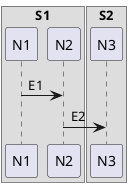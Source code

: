@startuml

box "S1"
  participant N1
  participant N2
end box
box "S2"
  participant N3
end box

N1 -> N2 : E1
N2 -> N3 : E2

@enduml
